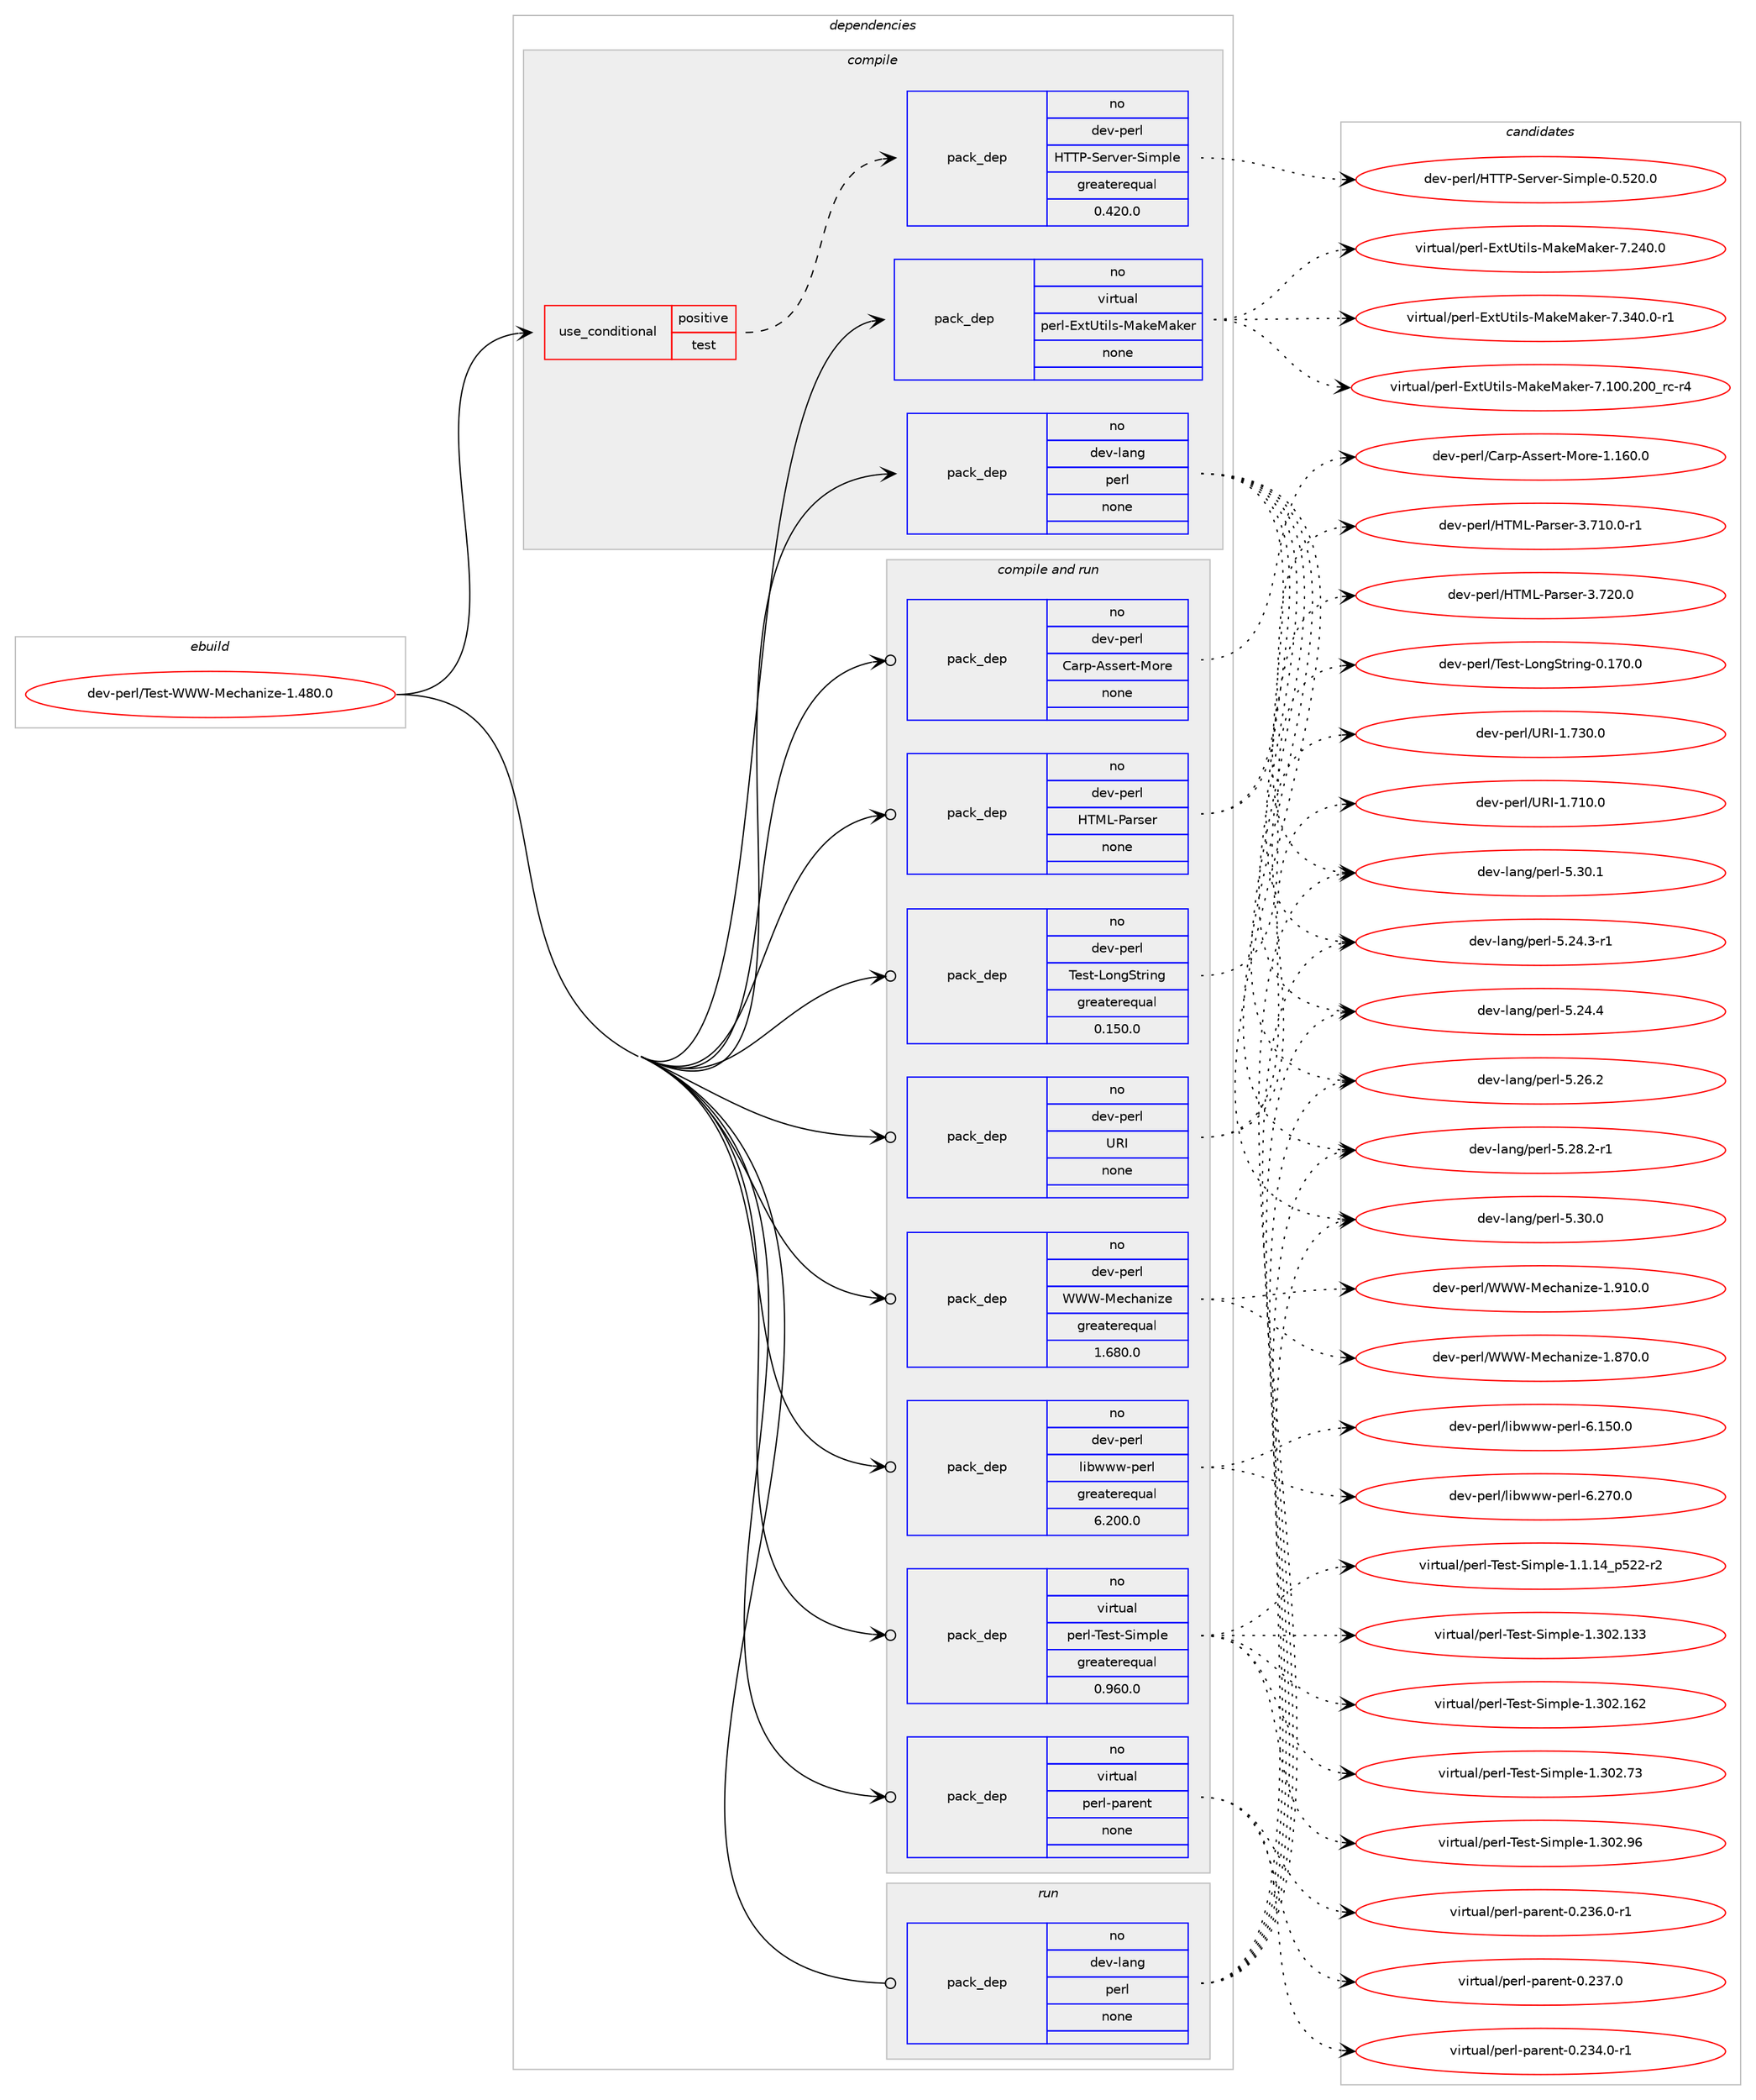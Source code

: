 digraph prolog {

# *************
# Graph options
# *************

newrank=true;
concentrate=true;
compound=true;
graph [rankdir=LR,fontname=Helvetica,fontsize=10,ranksep=1.5];#, ranksep=2.5, nodesep=0.2];
edge  [arrowhead=vee];
node  [fontname=Helvetica,fontsize=10];

# **********
# The ebuild
# **********

subgraph cluster_leftcol {
color=gray;
rank=same;
label=<<i>ebuild</i>>;
id [label="dev-perl/Test-WWW-Mechanize-1.480.0", color=red, width=4, href="../dev-perl/Test-WWW-Mechanize-1.480.0.svg"];
}

# ****************
# The dependencies
# ****************

subgraph cluster_midcol {
color=gray;
label=<<i>dependencies</i>>;
subgraph cluster_compile {
fillcolor="#eeeeee";
style=filled;
label=<<i>compile</i>>;
subgraph cond134431 {
dependency586671 [label=<<TABLE BORDER="0" CELLBORDER="1" CELLSPACING="0" CELLPADDING="4"><TR><TD ROWSPAN="3" CELLPADDING="10">use_conditional</TD></TR><TR><TD>positive</TD></TR><TR><TD>test</TD></TR></TABLE>>, shape=none, color=red];
subgraph pack440579 {
dependency586672 [label=<<TABLE BORDER="0" CELLBORDER="1" CELLSPACING="0" CELLPADDING="4" WIDTH="220"><TR><TD ROWSPAN="6" CELLPADDING="30">pack_dep</TD></TR><TR><TD WIDTH="110">no</TD></TR><TR><TD>dev-perl</TD></TR><TR><TD>HTTP-Server-Simple</TD></TR><TR><TD>greaterequal</TD></TR><TR><TD>0.420.0</TD></TR></TABLE>>, shape=none, color=blue];
}
dependency586671:e -> dependency586672:w [weight=20,style="dashed",arrowhead="vee"];
}
id:e -> dependency586671:w [weight=20,style="solid",arrowhead="vee"];
subgraph pack440580 {
dependency586673 [label=<<TABLE BORDER="0" CELLBORDER="1" CELLSPACING="0" CELLPADDING="4" WIDTH="220"><TR><TD ROWSPAN="6" CELLPADDING="30">pack_dep</TD></TR><TR><TD WIDTH="110">no</TD></TR><TR><TD>dev-lang</TD></TR><TR><TD>perl</TD></TR><TR><TD>none</TD></TR><TR><TD></TD></TR></TABLE>>, shape=none, color=blue];
}
id:e -> dependency586673:w [weight=20,style="solid",arrowhead="vee"];
subgraph pack440581 {
dependency586674 [label=<<TABLE BORDER="0" CELLBORDER="1" CELLSPACING="0" CELLPADDING="4" WIDTH="220"><TR><TD ROWSPAN="6" CELLPADDING="30">pack_dep</TD></TR><TR><TD WIDTH="110">no</TD></TR><TR><TD>virtual</TD></TR><TR><TD>perl-ExtUtils-MakeMaker</TD></TR><TR><TD>none</TD></TR><TR><TD></TD></TR></TABLE>>, shape=none, color=blue];
}
id:e -> dependency586674:w [weight=20,style="solid",arrowhead="vee"];
}
subgraph cluster_compileandrun {
fillcolor="#eeeeee";
style=filled;
label=<<i>compile and run</i>>;
subgraph pack440582 {
dependency586675 [label=<<TABLE BORDER="0" CELLBORDER="1" CELLSPACING="0" CELLPADDING="4" WIDTH="220"><TR><TD ROWSPAN="6" CELLPADDING="30">pack_dep</TD></TR><TR><TD WIDTH="110">no</TD></TR><TR><TD>dev-perl</TD></TR><TR><TD>Carp-Assert-More</TD></TR><TR><TD>none</TD></TR><TR><TD></TD></TR></TABLE>>, shape=none, color=blue];
}
id:e -> dependency586675:w [weight=20,style="solid",arrowhead="odotvee"];
subgraph pack440583 {
dependency586676 [label=<<TABLE BORDER="0" CELLBORDER="1" CELLSPACING="0" CELLPADDING="4" WIDTH="220"><TR><TD ROWSPAN="6" CELLPADDING="30">pack_dep</TD></TR><TR><TD WIDTH="110">no</TD></TR><TR><TD>dev-perl</TD></TR><TR><TD>HTML-Parser</TD></TR><TR><TD>none</TD></TR><TR><TD></TD></TR></TABLE>>, shape=none, color=blue];
}
id:e -> dependency586676:w [weight=20,style="solid",arrowhead="odotvee"];
subgraph pack440584 {
dependency586677 [label=<<TABLE BORDER="0" CELLBORDER="1" CELLSPACING="0" CELLPADDING="4" WIDTH="220"><TR><TD ROWSPAN="6" CELLPADDING="30">pack_dep</TD></TR><TR><TD WIDTH="110">no</TD></TR><TR><TD>dev-perl</TD></TR><TR><TD>Test-LongString</TD></TR><TR><TD>greaterequal</TD></TR><TR><TD>0.150.0</TD></TR></TABLE>>, shape=none, color=blue];
}
id:e -> dependency586677:w [weight=20,style="solid",arrowhead="odotvee"];
subgraph pack440585 {
dependency586678 [label=<<TABLE BORDER="0" CELLBORDER="1" CELLSPACING="0" CELLPADDING="4" WIDTH="220"><TR><TD ROWSPAN="6" CELLPADDING="30">pack_dep</TD></TR><TR><TD WIDTH="110">no</TD></TR><TR><TD>dev-perl</TD></TR><TR><TD>URI</TD></TR><TR><TD>none</TD></TR><TR><TD></TD></TR></TABLE>>, shape=none, color=blue];
}
id:e -> dependency586678:w [weight=20,style="solid",arrowhead="odotvee"];
subgraph pack440586 {
dependency586679 [label=<<TABLE BORDER="0" CELLBORDER="1" CELLSPACING="0" CELLPADDING="4" WIDTH="220"><TR><TD ROWSPAN="6" CELLPADDING="30">pack_dep</TD></TR><TR><TD WIDTH="110">no</TD></TR><TR><TD>dev-perl</TD></TR><TR><TD>WWW-Mechanize</TD></TR><TR><TD>greaterequal</TD></TR><TR><TD>1.680.0</TD></TR></TABLE>>, shape=none, color=blue];
}
id:e -> dependency586679:w [weight=20,style="solid",arrowhead="odotvee"];
subgraph pack440587 {
dependency586680 [label=<<TABLE BORDER="0" CELLBORDER="1" CELLSPACING="0" CELLPADDING="4" WIDTH="220"><TR><TD ROWSPAN="6" CELLPADDING="30">pack_dep</TD></TR><TR><TD WIDTH="110">no</TD></TR><TR><TD>dev-perl</TD></TR><TR><TD>libwww-perl</TD></TR><TR><TD>greaterequal</TD></TR><TR><TD>6.200.0</TD></TR></TABLE>>, shape=none, color=blue];
}
id:e -> dependency586680:w [weight=20,style="solid",arrowhead="odotvee"];
subgraph pack440588 {
dependency586681 [label=<<TABLE BORDER="0" CELLBORDER="1" CELLSPACING="0" CELLPADDING="4" WIDTH="220"><TR><TD ROWSPAN="6" CELLPADDING="30">pack_dep</TD></TR><TR><TD WIDTH="110">no</TD></TR><TR><TD>virtual</TD></TR><TR><TD>perl-Test-Simple</TD></TR><TR><TD>greaterequal</TD></TR><TR><TD>0.960.0</TD></TR></TABLE>>, shape=none, color=blue];
}
id:e -> dependency586681:w [weight=20,style="solid",arrowhead="odotvee"];
subgraph pack440589 {
dependency586682 [label=<<TABLE BORDER="0" CELLBORDER="1" CELLSPACING="0" CELLPADDING="4" WIDTH="220"><TR><TD ROWSPAN="6" CELLPADDING="30">pack_dep</TD></TR><TR><TD WIDTH="110">no</TD></TR><TR><TD>virtual</TD></TR><TR><TD>perl-parent</TD></TR><TR><TD>none</TD></TR><TR><TD></TD></TR></TABLE>>, shape=none, color=blue];
}
id:e -> dependency586682:w [weight=20,style="solid",arrowhead="odotvee"];
}
subgraph cluster_run {
fillcolor="#eeeeee";
style=filled;
label=<<i>run</i>>;
subgraph pack440590 {
dependency586683 [label=<<TABLE BORDER="0" CELLBORDER="1" CELLSPACING="0" CELLPADDING="4" WIDTH="220"><TR><TD ROWSPAN="6" CELLPADDING="30">pack_dep</TD></TR><TR><TD WIDTH="110">no</TD></TR><TR><TD>dev-lang</TD></TR><TR><TD>perl</TD></TR><TR><TD>none</TD></TR><TR><TD></TD></TR></TABLE>>, shape=none, color=blue];
}
id:e -> dependency586683:w [weight=20,style="solid",arrowhead="odot"];
}
}

# **************
# The candidates
# **************

subgraph cluster_choices {
rank=same;
color=gray;
label=<<i>candidates</i>>;

subgraph choice440579 {
color=black;
nodesep=1;
choice100101118451121011141084772848480458310111411810111445831051091121081014548465350484648 [label="dev-perl/HTTP-Server-Simple-0.520.0", color=red, width=4,href="../dev-perl/HTTP-Server-Simple-0.520.0.svg"];
dependency586672:e -> choice100101118451121011141084772848480458310111411810111445831051091121081014548465350484648:w [style=dotted,weight="100"];
}
subgraph choice440580 {
color=black;
nodesep=1;
choice100101118451089711010347112101114108455346505246514511449 [label="dev-lang/perl-5.24.3-r1", color=red, width=4,href="../dev-lang/perl-5.24.3-r1.svg"];
choice10010111845108971101034711210111410845534650524652 [label="dev-lang/perl-5.24.4", color=red, width=4,href="../dev-lang/perl-5.24.4.svg"];
choice10010111845108971101034711210111410845534650544650 [label="dev-lang/perl-5.26.2", color=red, width=4,href="../dev-lang/perl-5.26.2.svg"];
choice100101118451089711010347112101114108455346505646504511449 [label="dev-lang/perl-5.28.2-r1", color=red, width=4,href="../dev-lang/perl-5.28.2-r1.svg"];
choice10010111845108971101034711210111410845534651484648 [label="dev-lang/perl-5.30.0", color=red, width=4,href="../dev-lang/perl-5.30.0.svg"];
choice10010111845108971101034711210111410845534651484649 [label="dev-lang/perl-5.30.1", color=red, width=4,href="../dev-lang/perl-5.30.1.svg"];
dependency586673:e -> choice100101118451089711010347112101114108455346505246514511449:w [style=dotted,weight="100"];
dependency586673:e -> choice10010111845108971101034711210111410845534650524652:w [style=dotted,weight="100"];
dependency586673:e -> choice10010111845108971101034711210111410845534650544650:w [style=dotted,weight="100"];
dependency586673:e -> choice100101118451089711010347112101114108455346505646504511449:w [style=dotted,weight="100"];
dependency586673:e -> choice10010111845108971101034711210111410845534651484648:w [style=dotted,weight="100"];
dependency586673:e -> choice10010111845108971101034711210111410845534651484649:w [style=dotted,weight="100"];
}
subgraph choice440581 {
color=black;
nodesep=1;
choice118105114116117971084711210111410845691201168511610510811545779710710177971071011144555464948484650484895114994511452 [label="virtual/perl-ExtUtils-MakeMaker-7.100.200_rc-r4", color=red, width=4,href="../virtual/perl-ExtUtils-MakeMaker-7.100.200_rc-r4.svg"];
choice118105114116117971084711210111410845691201168511610510811545779710710177971071011144555465052484648 [label="virtual/perl-ExtUtils-MakeMaker-7.240.0", color=red, width=4,href="../virtual/perl-ExtUtils-MakeMaker-7.240.0.svg"];
choice1181051141161179710847112101114108456912011685116105108115457797107101779710710111445554651524846484511449 [label="virtual/perl-ExtUtils-MakeMaker-7.340.0-r1", color=red, width=4,href="../virtual/perl-ExtUtils-MakeMaker-7.340.0-r1.svg"];
dependency586674:e -> choice118105114116117971084711210111410845691201168511610510811545779710710177971071011144555464948484650484895114994511452:w [style=dotted,weight="100"];
dependency586674:e -> choice118105114116117971084711210111410845691201168511610510811545779710710177971071011144555465052484648:w [style=dotted,weight="100"];
dependency586674:e -> choice1181051141161179710847112101114108456912011685116105108115457797107101779710710111445554651524846484511449:w [style=dotted,weight="100"];
}
subgraph choice440582 {
color=black;
nodesep=1;
choice10010111845112101114108476797114112456511511510111411645771111141014549464954484648 [label="dev-perl/Carp-Assert-More-1.160.0", color=red, width=4,href="../dev-perl/Carp-Assert-More-1.160.0.svg"];
dependency586675:e -> choice10010111845112101114108476797114112456511511510111411645771111141014549464954484648:w [style=dotted,weight="100"];
}
subgraph choice440583 {
color=black;
nodesep=1;
choice10010111845112101114108477284777645809711411510111445514655494846484511449 [label="dev-perl/HTML-Parser-3.710.0-r1", color=red, width=4,href="../dev-perl/HTML-Parser-3.710.0-r1.svg"];
choice1001011184511210111410847728477764580971141151011144551465550484648 [label="dev-perl/HTML-Parser-3.720.0", color=red, width=4,href="../dev-perl/HTML-Parser-3.720.0.svg"];
dependency586676:e -> choice10010111845112101114108477284777645809711411510111445514655494846484511449:w [style=dotted,weight="100"];
dependency586676:e -> choice1001011184511210111410847728477764580971141151011144551465550484648:w [style=dotted,weight="100"];
}
subgraph choice440584 {
color=black;
nodesep=1;
choice1001011184511210111410847841011151164576111110103831161141051101034548464955484648 [label="dev-perl/Test-LongString-0.170.0", color=red, width=4,href="../dev-perl/Test-LongString-0.170.0.svg"];
dependency586677:e -> choice1001011184511210111410847841011151164576111110103831161141051101034548464955484648:w [style=dotted,weight="100"];
}
subgraph choice440585 {
color=black;
nodesep=1;
choice10010111845112101114108478582734549465549484648 [label="dev-perl/URI-1.710.0", color=red, width=4,href="../dev-perl/URI-1.710.0.svg"];
choice10010111845112101114108478582734549465551484648 [label="dev-perl/URI-1.730.0", color=red, width=4,href="../dev-perl/URI-1.730.0.svg"];
dependency586678:e -> choice10010111845112101114108478582734549465549484648:w [style=dotted,weight="100"];
dependency586678:e -> choice10010111845112101114108478582734549465551484648:w [style=dotted,weight="100"];
}
subgraph choice440586 {
color=black;
nodesep=1;
choice1001011184511210111410847878787457710199104971101051221014549465655484648 [label="dev-perl/WWW-Mechanize-1.870.0", color=red, width=4,href="../dev-perl/WWW-Mechanize-1.870.0.svg"];
choice1001011184511210111410847878787457710199104971101051221014549465749484648 [label="dev-perl/WWW-Mechanize-1.910.0", color=red, width=4,href="../dev-perl/WWW-Mechanize-1.910.0.svg"];
dependency586679:e -> choice1001011184511210111410847878787457710199104971101051221014549465655484648:w [style=dotted,weight="100"];
dependency586679:e -> choice1001011184511210111410847878787457710199104971101051221014549465749484648:w [style=dotted,weight="100"];
}
subgraph choice440587 {
color=black;
nodesep=1;
choice100101118451121011141084710810598119119119451121011141084554464953484648 [label="dev-perl/libwww-perl-6.150.0", color=red, width=4,href="../dev-perl/libwww-perl-6.150.0.svg"];
choice100101118451121011141084710810598119119119451121011141084554465055484648 [label="dev-perl/libwww-perl-6.270.0", color=red, width=4,href="../dev-perl/libwww-perl-6.270.0.svg"];
dependency586680:e -> choice100101118451121011141084710810598119119119451121011141084554464953484648:w [style=dotted,weight="100"];
dependency586680:e -> choice100101118451121011141084710810598119119119451121011141084554465055484648:w [style=dotted,weight="100"];
}
subgraph choice440588 {
color=black;
nodesep=1;
choice11810511411611797108471121011141084584101115116458310510911210810145494649464952951125350504511450 [label="virtual/perl-Test-Simple-1.1.14_p522-r2", color=red, width=4,href="../virtual/perl-Test-Simple-1.1.14_p522-r2.svg"];
choice11810511411611797108471121011141084584101115116458310510911210810145494651485046495151 [label="virtual/perl-Test-Simple-1.302.133", color=red, width=4,href="../virtual/perl-Test-Simple-1.302.133.svg"];
choice11810511411611797108471121011141084584101115116458310510911210810145494651485046495450 [label="virtual/perl-Test-Simple-1.302.162", color=red, width=4,href="../virtual/perl-Test-Simple-1.302.162.svg"];
choice118105114116117971084711210111410845841011151164583105109112108101454946514850465551 [label="virtual/perl-Test-Simple-1.302.73", color=red, width=4,href="../virtual/perl-Test-Simple-1.302.73.svg"];
choice118105114116117971084711210111410845841011151164583105109112108101454946514850465754 [label="virtual/perl-Test-Simple-1.302.96", color=red, width=4,href="../virtual/perl-Test-Simple-1.302.96.svg"];
dependency586681:e -> choice11810511411611797108471121011141084584101115116458310510911210810145494649464952951125350504511450:w [style=dotted,weight="100"];
dependency586681:e -> choice11810511411611797108471121011141084584101115116458310510911210810145494651485046495151:w [style=dotted,weight="100"];
dependency586681:e -> choice11810511411611797108471121011141084584101115116458310510911210810145494651485046495450:w [style=dotted,weight="100"];
dependency586681:e -> choice118105114116117971084711210111410845841011151164583105109112108101454946514850465551:w [style=dotted,weight="100"];
dependency586681:e -> choice118105114116117971084711210111410845841011151164583105109112108101454946514850465754:w [style=dotted,weight="100"];
}
subgraph choice440589 {
color=black;
nodesep=1;
choice1181051141161179710847112101114108451129711410111011645484650515246484511449 [label="virtual/perl-parent-0.234.0-r1", color=red, width=4,href="../virtual/perl-parent-0.234.0-r1.svg"];
choice1181051141161179710847112101114108451129711410111011645484650515446484511449 [label="virtual/perl-parent-0.236.0-r1", color=red, width=4,href="../virtual/perl-parent-0.236.0-r1.svg"];
choice118105114116117971084711210111410845112971141011101164548465051554648 [label="virtual/perl-parent-0.237.0", color=red, width=4,href="../virtual/perl-parent-0.237.0.svg"];
dependency586682:e -> choice1181051141161179710847112101114108451129711410111011645484650515246484511449:w [style=dotted,weight="100"];
dependency586682:e -> choice1181051141161179710847112101114108451129711410111011645484650515446484511449:w [style=dotted,weight="100"];
dependency586682:e -> choice118105114116117971084711210111410845112971141011101164548465051554648:w [style=dotted,weight="100"];
}
subgraph choice440590 {
color=black;
nodesep=1;
choice100101118451089711010347112101114108455346505246514511449 [label="dev-lang/perl-5.24.3-r1", color=red, width=4,href="../dev-lang/perl-5.24.3-r1.svg"];
choice10010111845108971101034711210111410845534650524652 [label="dev-lang/perl-5.24.4", color=red, width=4,href="../dev-lang/perl-5.24.4.svg"];
choice10010111845108971101034711210111410845534650544650 [label="dev-lang/perl-5.26.2", color=red, width=4,href="../dev-lang/perl-5.26.2.svg"];
choice100101118451089711010347112101114108455346505646504511449 [label="dev-lang/perl-5.28.2-r1", color=red, width=4,href="../dev-lang/perl-5.28.2-r1.svg"];
choice10010111845108971101034711210111410845534651484648 [label="dev-lang/perl-5.30.0", color=red, width=4,href="../dev-lang/perl-5.30.0.svg"];
choice10010111845108971101034711210111410845534651484649 [label="dev-lang/perl-5.30.1", color=red, width=4,href="../dev-lang/perl-5.30.1.svg"];
dependency586683:e -> choice100101118451089711010347112101114108455346505246514511449:w [style=dotted,weight="100"];
dependency586683:e -> choice10010111845108971101034711210111410845534650524652:w [style=dotted,weight="100"];
dependency586683:e -> choice10010111845108971101034711210111410845534650544650:w [style=dotted,weight="100"];
dependency586683:e -> choice100101118451089711010347112101114108455346505646504511449:w [style=dotted,weight="100"];
dependency586683:e -> choice10010111845108971101034711210111410845534651484648:w [style=dotted,weight="100"];
dependency586683:e -> choice10010111845108971101034711210111410845534651484649:w [style=dotted,weight="100"];
}
}

}
